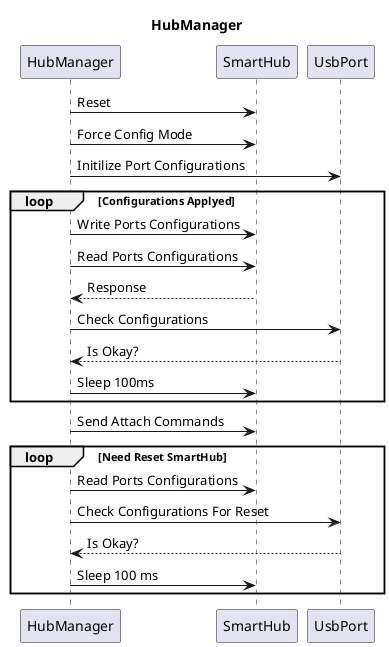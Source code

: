 @startuml
title HubManager

HubManager -> SmartHub: Reset
HubManager -> SmartHub: Force Config Mode
HubManager -> UsbPort: Initilize Port Configurations

loop Configurations Applyed
    HubManager -> SmartHub: Write Ports Configurations
    HubManager -> SmartHub: Read Ports Configurations
    SmartHub   --> HubManager: Response
    HubManager -> UsbPort: Check Configurations
    UsbPort --> HubManager: Is Okay?
    HubManager -> SmartHub: Sleep 100ms
end

HubManager -> SmartHub: Send Attach Commands

loop Need Reset SmartHub
    HubManager -> SmartHub: Read Ports Configurations
    HubManager -> UsbPort: Check Configurations For Reset
    UsbPort --> HubManager: Is Okay?
    HubManager -> SmartHub: Sleep 100 ms
end
@enduml